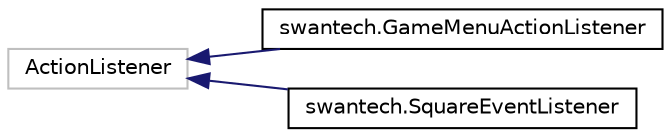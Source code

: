 digraph "Graphical Class Hierarchy"
{
  edge [fontname="Helvetica",fontsize="10",labelfontname="Helvetica",labelfontsize="10"];
  node [fontname="Helvetica",fontsize="10",shape=record];
  rankdir="LR";
  Node1 [label="ActionListener",height=0.2,width=0.4,color="grey75", fillcolor="white", style="filled"];
  Node1 -> Node2 [dir="back",color="midnightblue",fontsize="10",style="solid",fontname="Helvetica"];
  Node2 [label="swantech.GameMenuActionListener",height=0.2,width=0.4,color="black", fillcolor="white", style="filled",URL="$classswantech_1_1_game_menu_action_listener.html"];
  Node1 -> Node3 [dir="back",color="midnightblue",fontsize="10",style="solid",fontname="Helvetica"];
  Node3 [label="swantech.SquareEventListener",height=0.2,width=0.4,color="black", fillcolor="white", style="filled",URL="$classswantech_1_1_square_event_listener.html"];
}
